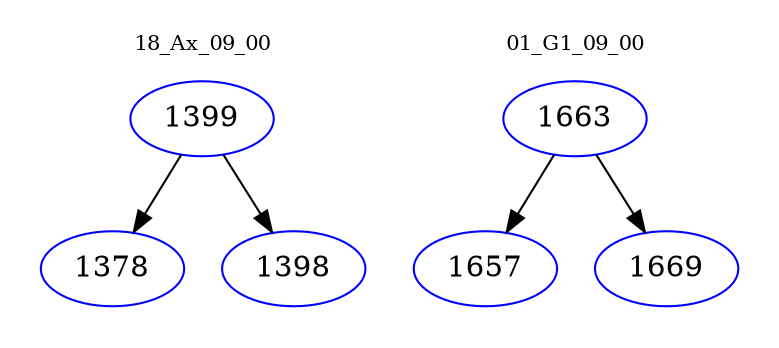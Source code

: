 digraph{
subgraph cluster_0 {
color = white
label = "18_Ax_09_00";
fontsize=10;
T0_1399 [label="1399", color="blue"]
T0_1399 -> T0_1378 [color="black"]
T0_1378 [label="1378", color="blue"]
T0_1399 -> T0_1398 [color="black"]
T0_1398 [label="1398", color="blue"]
}
subgraph cluster_1 {
color = white
label = "01_G1_09_00";
fontsize=10;
T1_1663 [label="1663", color="blue"]
T1_1663 -> T1_1657 [color="black"]
T1_1657 [label="1657", color="blue"]
T1_1663 -> T1_1669 [color="black"]
T1_1669 [label="1669", color="blue"]
}
}
